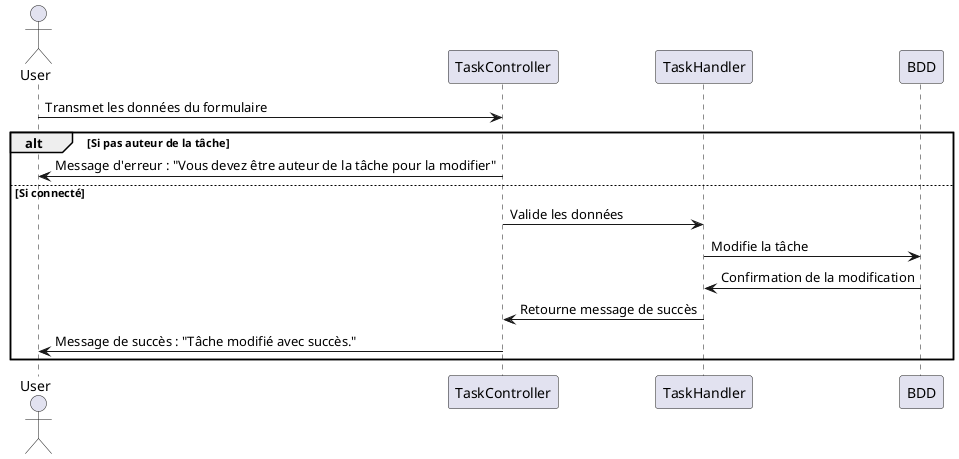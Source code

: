 @startuml

actor User
participant TaskController
participant TaskHandler
participant BDD

User -> TaskController : Transmet les données du formulaire

alt Si pas auteur de la tâche
    TaskController -> User : Message d'erreur : "Vous devez être auteur de la tâche pour la modifier"
else Si connecté
    TaskController -> TaskHandler : Valide les données
    TaskHandler -> BDD : Modifie la tâche
    BDD -> TaskHandler : Confirmation de la modification
    TaskHandler -> TaskController : Retourne message de succès
    TaskController -> User : Message de succès : "Tâche modifié avec succès."
end

@enduml
